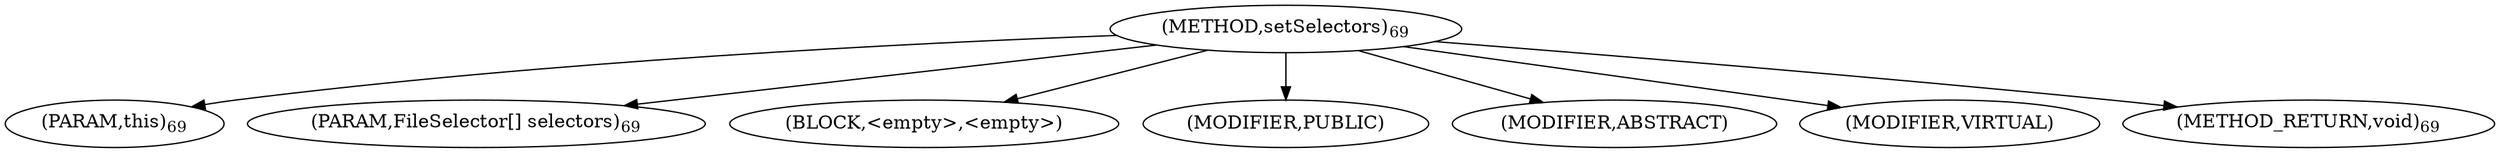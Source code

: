 digraph "setSelectors" {  
"8" [label = <(METHOD,setSelectors)<SUB>69</SUB>> ]
"9" [label = <(PARAM,this)<SUB>69</SUB>> ]
"10" [label = <(PARAM,FileSelector[] selectors)<SUB>69</SUB>> ]
"11" [label = <(BLOCK,&lt;empty&gt;,&lt;empty&gt;)> ]
"12" [label = <(MODIFIER,PUBLIC)> ]
"13" [label = <(MODIFIER,ABSTRACT)> ]
"14" [label = <(MODIFIER,VIRTUAL)> ]
"15" [label = <(METHOD_RETURN,void)<SUB>69</SUB>> ]
  "8" -> "9" 
  "8" -> "10" 
  "8" -> "11" 
  "8" -> "12" 
  "8" -> "13" 
  "8" -> "14" 
  "8" -> "15" 
}
